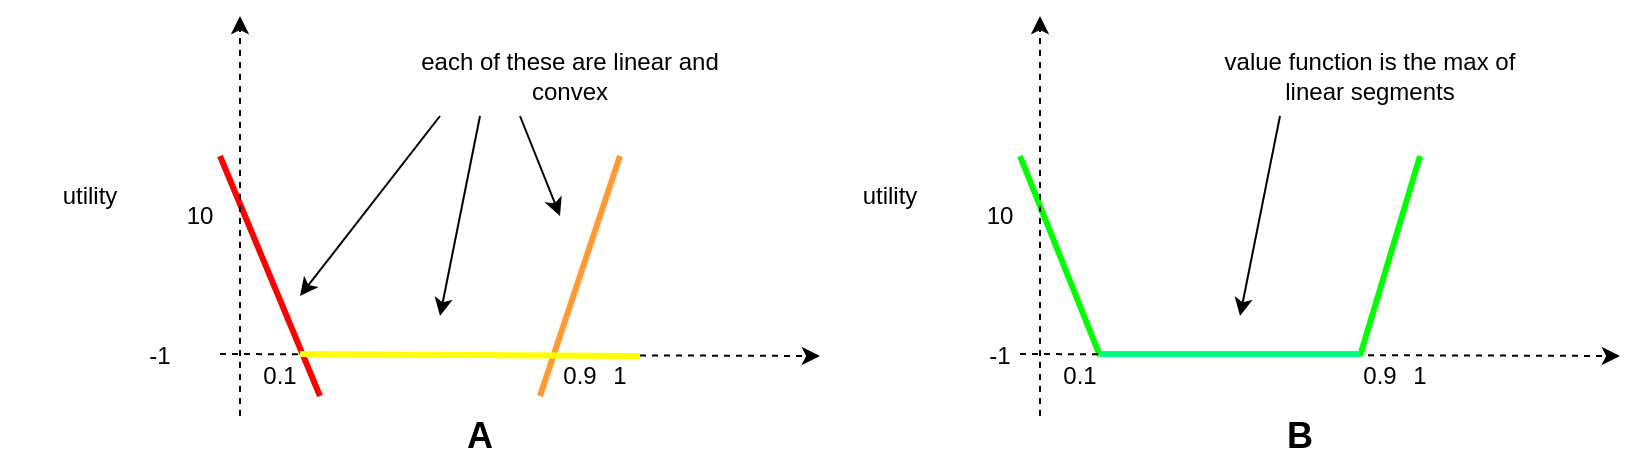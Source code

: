 <mxfile version="12.8.8" type="device"><diagram id="0ks1MZKbXh3ihuqbPZ26" name="Page-1"><mxGraphModel dx="1038" dy="508" grid="1" gridSize="10" guides="1" tooltips="1" connect="1" arrows="1" fold="1" page="1" pageScale="1" pageWidth="850" pageHeight="1100" math="0" shadow="0"><root><mxCell id="0"/><mxCell id="1" parent="0"/><mxCell id="2sYW2jHI82SrDPjxwPGF-4" value="" style="endArrow=none;html=1;strokeColor=#FF0000;strokeWidth=3;" edge="1" parent="1"><mxGeometry width="50" height="50" relative="1" as="geometry"><mxPoint x="200" y="250" as="sourcePoint"/><mxPoint x="150.003" y="130" as="targetPoint"/></mxGeometry></mxCell><mxCell id="2sYW2jHI82SrDPjxwPGF-6" value="10" style="text;html=1;strokeColor=none;fillColor=none;align=center;verticalAlign=middle;whiteSpace=wrap;rounded=0;" vertex="1" parent="1"><mxGeometry x="120" y="150" width="40" height="20" as="geometry"/></mxCell><mxCell id="2sYW2jHI82SrDPjxwPGF-7" value="" style="endArrow=classic;html=1;strokeColor=#000000;strokeWidth=1;fillColor=#000000;dashed=1;" edge="1" parent="1"><mxGeometry width="50" height="50" relative="1" as="geometry"><mxPoint x="160" y="260" as="sourcePoint"/><mxPoint x="160" y="60" as="targetPoint"/></mxGeometry></mxCell><mxCell id="2sYW2jHI82SrDPjxwPGF-9" value="" style="endArrow=classic;html=1;strokeColor=#000000;strokeWidth=1;fillColor=#000000;exitX=0.5;exitY=0;exitDx=0;exitDy=0;dashed=1;" edge="1" parent="1"><mxGeometry width="50" height="50" relative="1" as="geometry"><mxPoint x="150" y="229" as="sourcePoint"/><mxPoint x="450" y="230" as="targetPoint"/></mxGeometry></mxCell><mxCell id="2sYW2jHI82SrDPjxwPGF-10" value="-1" style="text;html=1;strokeColor=none;fillColor=none;align=center;verticalAlign=middle;whiteSpace=wrap;rounded=0;" vertex="1" parent="1"><mxGeometry x="100" y="220" width="40" height="20" as="geometry"/></mxCell><mxCell id="2sYW2jHI82SrDPjxwPGF-12" value="" style="endArrow=none;html=1;strokeColor=#FF9933;strokeWidth=3;fillColor=#FF9933;" edge="1" parent="1"><mxGeometry width="50" height="50" relative="1" as="geometry"><mxPoint x="350" y="130" as="sourcePoint"/><mxPoint x="310.003" y="250" as="targetPoint"/></mxGeometry></mxCell><mxCell id="2sYW2jHI82SrDPjxwPGF-13" value="0.1" style="text;html=1;strokeColor=none;fillColor=none;align=center;verticalAlign=middle;whiteSpace=wrap;rounded=0;" vertex="1" parent="1"><mxGeometry x="160" y="230" width="40" height="20" as="geometry"/></mxCell><mxCell id="2sYW2jHI82SrDPjxwPGF-15" value="0.9" style="text;html=1;strokeColor=none;fillColor=none;align=center;verticalAlign=middle;whiteSpace=wrap;rounded=0;" vertex="1" parent="1"><mxGeometry x="310" y="230" width="40" height="20" as="geometry"/></mxCell><mxCell id="2sYW2jHI82SrDPjxwPGF-18" value="1" style="text;html=1;strokeColor=none;fillColor=none;align=center;verticalAlign=middle;whiteSpace=wrap;rounded=0;" vertex="1" parent="1"><mxGeometry x="330" y="230" width="40" height="20" as="geometry"/></mxCell><mxCell id="2sYW2jHI82SrDPjxwPGF-19" value="" style="endArrow=none;html=1;strokeColor=#FFFF00;strokeWidth=3;fillColor=#FFFF00;exitX=0.75;exitY=0;exitDx=0;exitDy=0;" edge="1" parent="1" source="2sYW2jHI82SrDPjxwPGF-18"><mxGeometry width="50" height="50" relative="1" as="geometry"><mxPoint x="335" y="229" as="sourcePoint"/><mxPoint x="190.003" y="229" as="targetPoint"/></mxGeometry></mxCell><mxCell id="2sYW2jHI82SrDPjxwPGF-21" value="utility" style="text;html=1;strokeColor=none;fillColor=none;align=center;verticalAlign=middle;whiteSpace=wrap;rounded=0;" vertex="1" parent="1"><mxGeometry x="40" y="140" width="90" height="20" as="geometry"/></mxCell><mxCell id="2sYW2jHI82SrDPjxwPGF-22" value="" style="endArrow=classic;html=1;strokeColor=#000000;strokeWidth=1;fillColor=#FFFF00;" edge="1" parent="1"><mxGeometry width="50" height="50" relative="1" as="geometry"><mxPoint x="300" y="110" as="sourcePoint"/><mxPoint x="320" y="160" as="targetPoint"/></mxGeometry></mxCell><mxCell id="2sYW2jHI82SrDPjxwPGF-23" value="" style="endArrow=classic;html=1;strokeColor=#000000;strokeWidth=1;fillColor=#FFFF00;" edge="1" parent="1"><mxGeometry width="50" height="50" relative="1" as="geometry"><mxPoint x="280" y="110" as="sourcePoint"/><mxPoint x="260" y="210" as="targetPoint"/></mxGeometry></mxCell><mxCell id="2sYW2jHI82SrDPjxwPGF-24" value="" style="endArrow=classic;html=1;strokeColor=#000000;strokeWidth=1;fillColor=#FFFF00;" edge="1" parent="1"><mxGeometry width="50" height="50" relative="1" as="geometry"><mxPoint x="260" y="110" as="sourcePoint"/><mxPoint x="190" y="200" as="targetPoint"/></mxGeometry></mxCell><mxCell id="2sYW2jHI82SrDPjxwPGF-25" value="each of these are linear and convex" style="text;html=1;strokeColor=none;fillColor=none;align=center;verticalAlign=middle;whiteSpace=wrap;rounded=0;" vertex="1" parent="1"><mxGeometry x="240" y="80" width="170" height="20" as="geometry"/></mxCell><mxCell id="2sYW2jHI82SrDPjxwPGF-41" value="" style="endArrow=none;html=1;strokeColor=#00FF00;strokeWidth=3;exitX=0.75;exitY=0;exitDx=0;exitDy=0;" edge="1" parent="1" source="2sYW2jHI82SrDPjxwPGF-47"><mxGeometry width="50" height="50" relative="1" as="geometry"><mxPoint x="600" y="250" as="sourcePoint"/><mxPoint x="550.003" y="130" as="targetPoint"/></mxGeometry></mxCell><mxCell id="2sYW2jHI82SrDPjxwPGF-42" value="10" style="text;html=1;strokeColor=none;fillColor=none;align=center;verticalAlign=middle;whiteSpace=wrap;rounded=0;" vertex="1" parent="1"><mxGeometry x="520" y="150" width="40" height="20" as="geometry"/></mxCell><mxCell id="2sYW2jHI82SrDPjxwPGF-43" value="" style="endArrow=classic;html=1;strokeColor=#000000;strokeWidth=1;fillColor=#000000;dashed=1;" edge="1" parent="1"><mxGeometry width="50" height="50" relative="1" as="geometry"><mxPoint x="560" y="260" as="sourcePoint"/><mxPoint x="560" y="60" as="targetPoint"/></mxGeometry></mxCell><mxCell id="2sYW2jHI82SrDPjxwPGF-44" value="" style="endArrow=classic;html=1;strokeColor=#000000;strokeWidth=1;fillColor=#000000;exitX=0.5;exitY=0;exitDx=0;exitDy=0;dashed=1;" edge="1" parent="1"><mxGeometry width="50" height="50" relative="1" as="geometry"><mxPoint x="550" y="229" as="sourcePoint"/><mxPoint x="850" y="230" as="targetPoint"/></mxGeometry></mxCell><mxCell id="2sYW2jHI82SrDPjxwPGF-45" value="-1" style="text;html=1;strokeColor=none;fillColor=none;align=center;verticalAlign=middle;whiteSpace=wrap;rounded=0;" vertex="1" parent="1"><mxGeometry x="520" y="220" width="40" height="20" as="geometry"/></mxCell><mxCell id="2sYW2jHI82SrDPjxwPGF-46" value="" style="endArrow=none;html=1;strokeColor=#00FF00;strokeWidth=3;fillColor=#FF9933;" edge="1" parent="1"><mxGeometry width="50" height="50" relative="1" as="geometry"><mxPoint x="750" y="130" as="sourcePoint"/><mxPoint x="720" y="230" as="targetPoint"/></mxGeometry></mxCell><mxCell id="2sYW2jHI82SrDPjxwPGF-47" value="0.1" style="text;html=1;strokeColor=none;fillColor=none;align=center;verticalAlign=middle;whiteSpace=wrap;rounded=0;" vertex="1" parent="1"><mxGeometry x="560" y="230" width="40" height="20" as="geometry"/></mxCell><mxCell id="2sYW2jHI82SrDPjxwPGF-48" value="0.9" style="text;html=1;strokeColor=none;fillColor=none;align=center;verticalAlign=middle;whiteSpace=wrap;rounded=0;" vertex="1" parent="1"><mxGeometry x="710" y="230" width="40" height="20" as="geometry"/></mxCell><mxCell id="2sYW2jHI82SrDPjxwPGF-49" value="1" style="text;html=1;strokeColor=none;fillColor=none;align=center;verticalAlign=middle;whiteSpace=wrap;rounded=0;" vertex="1" parent="1"><mxGeometry x="730" y="230" width="40" height="20" as="geometry"/></mxCell><mxCell id="2sYW2jHI82SrDPjxwPGF-50" value="" style="endArrow=none;html=1;strokeColor=#00FF80;strokeWidth=3;fillColor=#FFFF00;" edge="1" parent="1"><mxGeometry width="50" height="50" relative="1" as="geometry"><mxPoint x="720" y="229" as="sourcePoint"/><mxPoint x="590.003" y="229" as="targetPoint"/></mxGeometry></mxCell><mxCell id="2sYW2jHI82SrDPjxwPGF-51" value="utility" style="text;html=1;strokeColor=none;fillColor=none;align=center;verticalAlign=middle;whiteSpace=wrap;rounded=0;" vertex="1" parent="1"><mxGeometry x="440" y="140" width="90" height="20" as="geometry"/></mxCell><mxCell id="2sYW2jHI82SrDPjxwPGF-53" value="" style="endArrow=classic;html=1;strokeColor=#000000;strokeWidth=1;fillColor=#FFFF00;" edge="1" parent="1"><mxGeometry width="50" height="50" relative="1" as="geometry"><mxPoint x="680" y="110" as="sourcePoint"/><mxPoint x="660" y="210" as="targetPoint"/></mxGeometry></mxCell><mxCell id="2sYW2jHI82SrDPjxwPGF-55" value="value function is the max of linear segments" style="text;html=1;strokeColor=none;fillColor=none;align=center;verticalAlign=middle;whiteSpace=wrap;rounded=0;" vertex="1" parent="1"><mxGeometry x="640" y="80" width="170" height="20" as="geometry"/></mxCell><mxCell id="2sYW2jHI82SrDPjxwPGF-56" value="&lt;span&gt;&lt;font style=&quot;font-size: 18px&quot;&gt;A&lt;/font&gt;&lt;/span&gt;" style="text;html=1;strokeColor=none;fillColor=none;align=center;verticalAlign=middle;whiteSpace=wrap;rounded=0;fontStyle=1" vertex="1" parent="1"><mxGeometry x="260" y="260" width="40" height="20" as="geometry"/></mxCell><mxCell id="2sYW2jHI82SrDPjxwPGF-57" value="&lt;b&gt;&lt;font style=&quot;font-size: 18px&quot;&gt;B&lt;/font&gt;&lt;/b&gt;" style="text;html=1;strokeColor=none;fillColor=none;align=center;verticalAlign=middle;whiteSpace=wrap;rounded=0;" vertex="1" parent="1"><mxGeometry x="670" y="260" width="40" height="20" as="geometry"/></mxCell></root></mxGraphModel></diagram></mxfile>